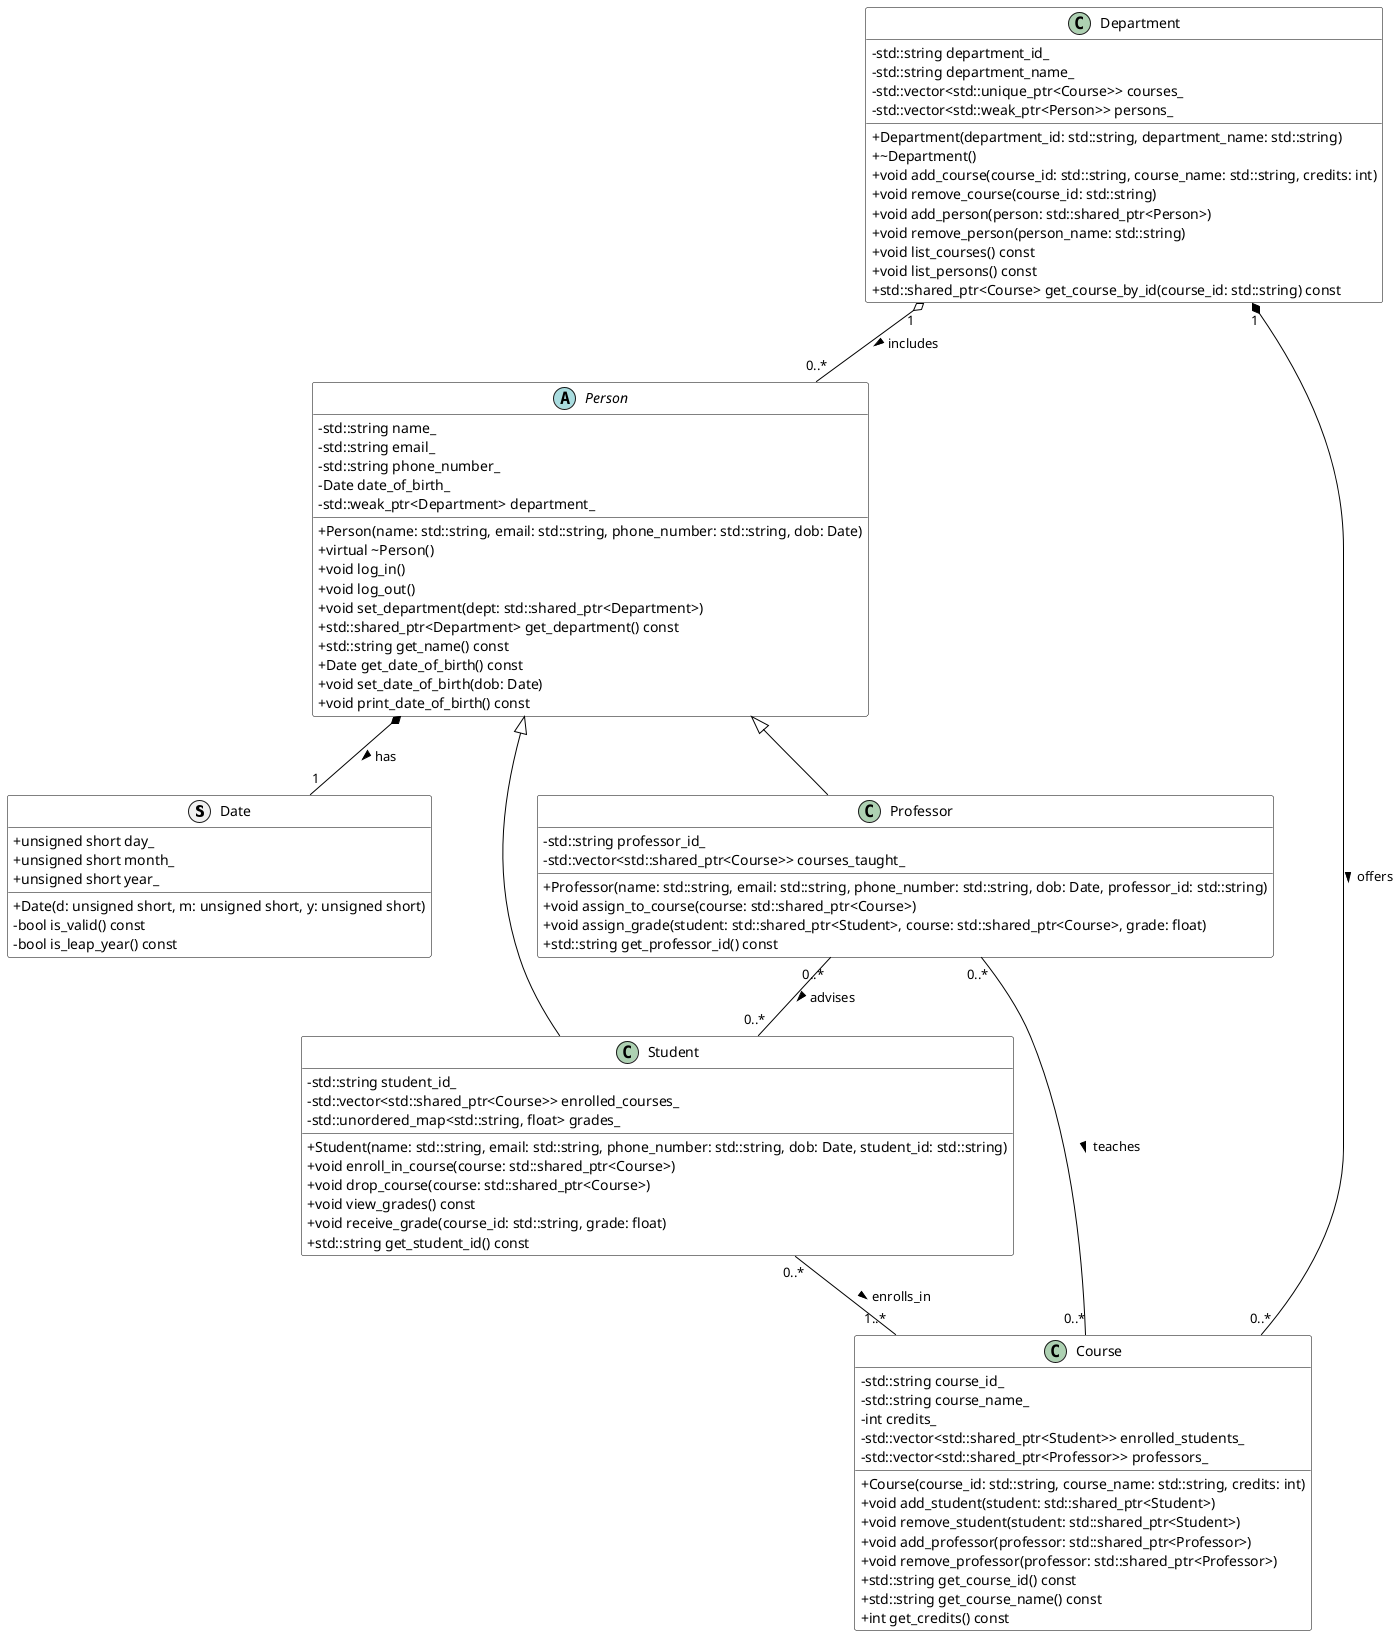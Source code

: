 @startuml

skinparam classAttributeIconSize 0
skinparam class {
    BackgroundColor White
    ArrowColor Black
    BorderColor Black
}

' Struct Date
struct Date {
    + unsigned short day_
    + unsigned short month_
    + unsigned short year_
    + Date(d: unsigned short, m: unsigned short, y: unsigned short)
    - bool is_valid() const
    - bool is_leap_year() const
}

' Classes
abstract class Person {
    - std::string name_
    - std::string email_
    - std::string phone_number_
    - Date date_of_birth_
    - std::weak_ptr<Department> department_
    + Person(name: std::string, email: std::string, phone_number: std::string, dob: Date)
    + virtual ~Person()
    + void log_in()
    + void log_out()
    + void set_department(dept: std::shared_ptr<Department>)
    + std::shared_ptr<Department> get_department() const
    + std::string get_name() const
    + Date get_date_of_birth() const
    + void set_date_of_birth(dob: Date)
    + void print_date_of_birth() const
}

class Department {
    - std::string department_id_
    - std::string department_name_
    - std::vector<std::unique_ptr<Course>> courses_
    - std::vector<std::weak_ptr<Person>> persons_
    + Department(department_id: std::string, department_name: std::string)
    + ~Department()
    + void add_course(course_id: std::string, course_name: std::string, credits: int)
    + void remove_course(course_id: std::string)
    + void add_person(person: std::shared_ptr<Person>)
    + void remove_person(person_name: std::string)
    + void list_courses() const
    + void list_persons() const
    + std::shared_ptr<Course> get_course_by_id(course_id: std::string) const
}

class Student extends Person {
    - std::string student_id_
    - std::vector<std::shared_ptr<Course>> enrolled_courses_
    - std::unordered_map<std::string, float> grades_
    + Student(name: std::string, email: std::string, phone_number: std::string, dob: Date, student_id: std::string)
    + void enroll_in_course(course: std::shared_ptr<Course>)
    + void drop_course(course: std::shared_ptr<Course>)
    + void view_grades() const
    + void receive_grade(course_id: std::string, grade: float)
    + std::string get_student_id() const
}

class Professor extends Person {
    - std::string professor_id_
    - std::vector<std::shared_ptr<Course>> courses_taught_
    + Professor(name: std::string, email: std::string, phone_number: std::string, dob: Date, professor_id: std::string)
    + void assign_to_course(course: std::shared_ptr<Course>)
    + void assign_grade(student: std::shared_ptr<Student>, course: std::shared_ptr<Course>, grade: float)
    + std::string get_professor_id() const
}

class Course {
    - std::string course_id_
    - std::string course_name_
    - int credits_
    - std::vector<std::shared_ptr<Student>> enrolled_students_
    - std::vector<std::shared_ptr<Professor>> professors_
    + Course(course_id: std::string, course_name: std::string, credits: int)
    + void add_student(student: std::shared_ptr<Student>)
    + void remove_student(student: std::shared_ptr<Student>)
    + void add_professor(professor: std::shared_ptr<Professor>)
    + void remove_professor(professor: std::shared_ptr<Professor>)
    + std::string get_course_id() const
    + std::string get_course_name() const
    + int get_credits() const
}

' Inheritance Relationships
' Person <|-- Student
' Person <|-- Professor

' Composition Relationships
Person *-- "1" Date : has >
Department "1" *-- "0..*" Course : offers >
Department "1" o-- "0..*" Person : includes >

' Associations
Student "0..*" -- "1..*" Course : enrolls_in >
Professor "0..*" -- "0..*" Course : teaches >
Professor "0..*" -- "0..*" Student : advises >

@enduml
